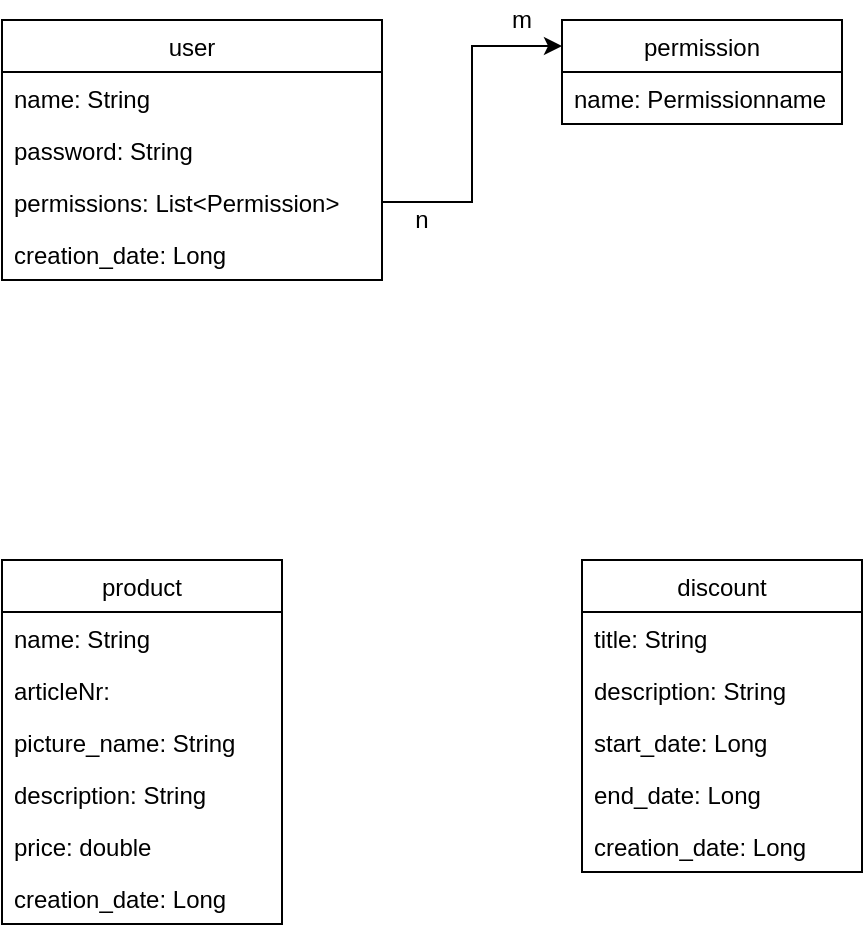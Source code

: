 <mxfile version="12.8.5" type="device"><diagram name="Page-1" id="9f46799a-70d6-7492-0946-bef42562c5a5"><mxGraphModel dx="1422" dy="794" grid="1" gridSize="10" guides="1" tooltips="1" connect="1" arrows="1" fold="1" page="1" pageScale="1" pageWidth="1100" pageHeight="850" background="#ffffff" math="0" shadow="0"><root><mxCell id="0"/><mxCell id="1" parent="0"/><mxCell id="CYPonlzc460bOWuZ9gF6-1" value="user" style="swimlane;fontStyle=0;childLayout=stackLayout;horizontal=1;startSize=26;fillColor=none;horizontalStack=0;resizeParent=1;resizeParentMax=0;resizeLast=0;collapsible=1;marginBottom=0;" vertex="1" parent="1"><mxGeometry x="190" y="110" width="190" height="130" as="geometry"/></mxCell><mxCell id="CYPonlzc460bOWuZ9gF6-2" value="name: String" style="text;strokeColor=none;fillColor=none;align=left;verticalAlign=top;spacingLeft=4;spacingRight=4;overflow=hidden;rotatable=0;points=[[0,0.5],[1,0.5]];portConstraint=eastwest;" vertex="1" parent="CYPonlzc460bOWuZ9gF6-1"><mxGeometry y="26" width="190" height="26" as="geometry"/></mxCell><mxCell id="CYPonlzc460bOWuZ9gF6-3" value="password: String" style="text;strokeColor=none;fillColor=none;align=left;verticalAlign=top;spacingLeft=4;spacingRight=4;overflow=hidden;rotatable=0;points=[[0,0.5],[1,0.5]];portConstraint=eastwest;" vertex="1" parent="CYPonlzc460bOWuZ9gF6-1"><mxGeometry y="52" width="190" height="26" as="geometry"/></mxCell><mxCell id="CYPonlzc460bOWuZ9gF6-4" value="permissions: List&lt;Permission&gt;" style="text;strokeColor=none;fillColor=none;align=left;verticalAlign=top;spacingLeft=4;spacingRight=4;overflow=hidden;rotatable=0;points=[[0,0.5],[1,0.5]];portConstraint=eastwest;" vertex="1" parent="CYPonlzc460bOWuZ9gF6-1"><mxGeometry y="78" width="190" height="26" as="geometry"/></mxCell><mxCell id="CYPonlzc460bOWuZ9gF6-25" value="creation_date: Long" style="text;strokeColor=none;fillColor=none;align=left;verticalAlign=top;spacingLeft=4;spacingRight=4;overflow=hidden;rotatable=0;points=[[0,0.5],[1,0.5]];portConstraint=eastwest;" vertex="1" parent="CYPonlzc460bOWuZ9gF6-1"><mxGeometry y="104" width="190" height="26" as="geometry"/></mxCell><mxCell id="CYPonlzc460bOWuZ9gF6-9" value="product" style="swimlane;fontStyle=0;childLayout=stackLayout;horizontal=1;startSize=26;fillColor=none;horizontalStack=0;resizeParent=1;resizeParentMax=0;resizeLast=0;collapsible=1;marginBottom=0;" vertex="1" parent="1"><mxGeometry x="190" y="380" width="140" height="182" as="geometry"/></mxCell><mxCell id="CYPonlzc460bOWuZ9gF6-10" value="name: String" style="text;strokeColor=none;fillColor=none;align=left;verticalAlign=top;spacingLeft=4;spacingRight=4;overflow=hidden;rotatable=0;points=[[0,0.5],[1,0.5]];portConstraint=eastwest;" vertex="1" parent="CYPonlzc460bOWuZ9gF6-9"><mxGeometry y="26" width="140" height="26" as="geometry"/></mxCell><mxCell id="CYPonlzc460bOWuZ9gF6-11" value="articleNr: " style="text;strokeColor=none;fillColor=none;align=left;verticalAlign=top;spacingLeft=4;spacingRight=4;overflow=hidden;rotatable=0;points=[[0,0.5],[1,0.5]];portConstraint=eastwest;" vertex="1" parent="CYPonlzc460bOWuZ9gF6-9"><mxGeometry y="52" width="140" height="26" as="geometry"/></mxCell><mxCell id="CYPonlzc460bOWuZ9gF6-12" value="picture_name: String" style="text;strokeColor=none;fillColor=none;align=left;verticalAlign=top;spacingLeft=4;spacingRight=4;overflow=hidden;rotatable=0;points=[[0,0.5],[1,0.5]];portConstraint=eastwest;" vertex="1" parent="CYPonlzc460bOWuZ9gF6-9"><mxGeometry y="78" width="140" height="26" as="geometry"/></mxCell><mxCell id="CYPonlzc460bOWuZ9gF6-13" value="description: String" style="text;strokeColor=none;fillColor=none;align=left;verticalAlign=top;spacingLeft=4;spacingRight=4;overflow=hidden;rotatable=0;points=[[0,0.5],[1,0.5]];portConstraint=eastwest;" vertex="1" parent="CYPonlzc460bOWuZ9gF6-9"><mxGeometry y="104" width="140" height="26" as="geometry"/></mxCell><mxCell id="CYPonlzc460bOWuZ9gF6-14" value="price: double" style="text;strokeColor=none;fillColor=none;align=left;verticalAlign=top;spacingLeft=4;spacingRight=4;overflow=hidden;rotatable=0;points=[[0,0.5],[1,0.5]];portConstraint=eastwest;" vertex="1" parent="CYPonlzc460bOWuZ9gF6-9"><mxGeometry y="130" width="140" height="26" as="geometry"/></mxCell><mxCell id="CYPonlzc460bOWuZ9gF6-15" value="creation_date: Long" style="text;strokeColor=none;fillColor=none;align=left;verticalAlign=top;spacingLeft=4;spacingRight=4;overflow=hidden;rotatable=0;points=[[0,0.5],[1,0.5]];portConstraint=eastwest;" vertex="1" parent="CYPonlzc460bOWuZ9gF6-9"><mxGeometry y="156" width="140" height="26" as="geometry"/></mxCell><mxCell id="CYPonlzc460bOWuZ9gF6-16" style="edgeStyle=orthogonalEdgeStyle;rounded=0;orthogonalLoop=1;jettySize=auto;html=1;exitX=1;exitY=0.5;exitDx=0;exitDy=0;entryX=0;entryY=0.25;entryDx=0;entryDy=0;" edge="1" parent="1" source="CYPonlzc460bOWuZ9gF6-4" target="CYPonlzc460bOWuZ9gF6-5"><mxGeometry relative="1" as="geometry"/></mxCell><mxCell id="CYPonlzc460bOWuZ9gF6-5" value="permission" style="swimlane;fontStyle=0;childLayout=stackLayout;horizontal=1;startSize=26;fillColor=none;horizontalStack=0;resizeParent=1;resizeParentMax=0;resizeLast=0;collapsible=1;marginBottom=0;" vertex="1" parent="1"><mxGeometry x="470" y="110" width="140" height="52" as="geometry"/></mxCell><mxCell id="CYPonlzc460bOWuZ9gF6-6" value="name: Permissionname" style="text;strokeColor=none;fillColor=none;align=left;verticalAlign=top;spacingLeft=4;spacingRight=4;overflow=hidden;rotatable=0;points=[[0,0.5],[1,0.5]];portConstraint=eastwest;" vertex="1" parent="CYPonlzc460bOWuZ9gF6-5"><mxGeometry y="26" width="140" height="26" as="geometry"/></mxCell><mxCell id="CYPonlzc460bOWuZ9gF6-17" value="n" style="text;html=1;strokeColor=none;fillColor=none;align=center;verticalAlign=middle;whiteSpace=wrap;rounded=0;" vertex="1" parent="1"><mxGeometry x="380" y="200" width="40" height="20" as="geometry"/></mxCell><mxCell id="CYPonlzc460bOWuZ9gF6-18" value="m" style="text;html=1;strokeColor=none;fillColor=none;align=center;verticalAlign=middle;whiteSpace=wrap;rounded=0;" vertex="1" parent="1"><mxGeometry x="430" y="100" width="40" height="20" as="geometry"/></mxCell><mxCell id="CYPonlzc460bOWuZ9gF6-19" value="discount" style="swimlane;fontStyle=0;childLayout=stackLayout;horizontal=1;startSize=26;fillColor=none;horizontalStack=0;resizeParent=1;resizeParentMax=0;resizeLast=0;collapsible=1;marginBottom=0;" vertex="1" parent="1"><mxGeometry x="480" y="380" width="140" height="156" as="geometry"/></mxCell><mxCell id="CYPonlzc460bOWuZ9gF6-20" value="title: String" style="text;strokeColor=none;fillColor=none;align=left;verticalAlign=top;spacingLeft=4;spacingRight=4;overflow=hidden;rotatable=0;points=[[0,0.5],[1,0.5]];portConstraint=eastwest;" vertex="1" parent="CYPonlzc460bOWuZ9gF6-19"><mxGeometry y="26" width="140" height="26" as="geometry"/></mxCell><mxCell id="CYPonlzc460bOWuZ9gF6-21" value="description: String" style="text;strokeColor=none;fillColor=none;align=left;verticalAlign=top;spacingLeft=4;spacingRight=4;overflow=hidden;rotatable=0;points=[[0,0.5],[1,0.5]];portConstraint=eastwest;" vertex="1" parent="CYPonlzc460bOWuZ9gF6-19"><mxGeometry y="52" width="140" height="26" as="geometry"/></mxCell><mxCell id="CYPonlzc460bOWuZ9gF6-22" value="start_date: Long" style="text;strokeColor=none;fillColor=none;align=left;verticalAlign=top;spacingLeft=4;spacingRight=4;overflow=hidden;rotatable=0;points=[[0,0.5],[1,0.5]];portConstraint=eastwest;" vertex="1" parent="CYPonlzc460bOWuZ9gF6-19"><mxGeometry y="78" width="140" height="26" as="geometry"/></mxCell><mxCell id="CYPonlzc460bOWuZ9gF6-23" value="end_date: Long" style="text;strokeColor=none;fillColor=none;align=left;verticalAlign=top;spacingLeft=4;spacingRight=4;overflow=hidden;rotatable=0;points=[[0,0.5],[1,0.5]];portConstraint=eastwest;" vertex="1" parent="CYPonlzc460bOWuZ9gF6-19"><mxGeometry y="104" width="140" height="26" as="geometry"/></mxCell><mxCell id="CYPonlzc460bOWuZ9gF6-26" value="creation_date: Long" style="text;strokeColor=none;fillColor=none;align=left;verticalAlign=top;spacingLeft=4;spacingRight=4;overflow=hidden;rotatable=0;points=[[0,0.5],[1,0.5]];portConstraint=eastwest;" vertex="1" parent="CYPonlzc460bOWuZ9gF6-19"><mxGeometry y="130" width="140" height="26" as="geometry"/></mxCell></root></mxGraphModel></diagram></mxfile>